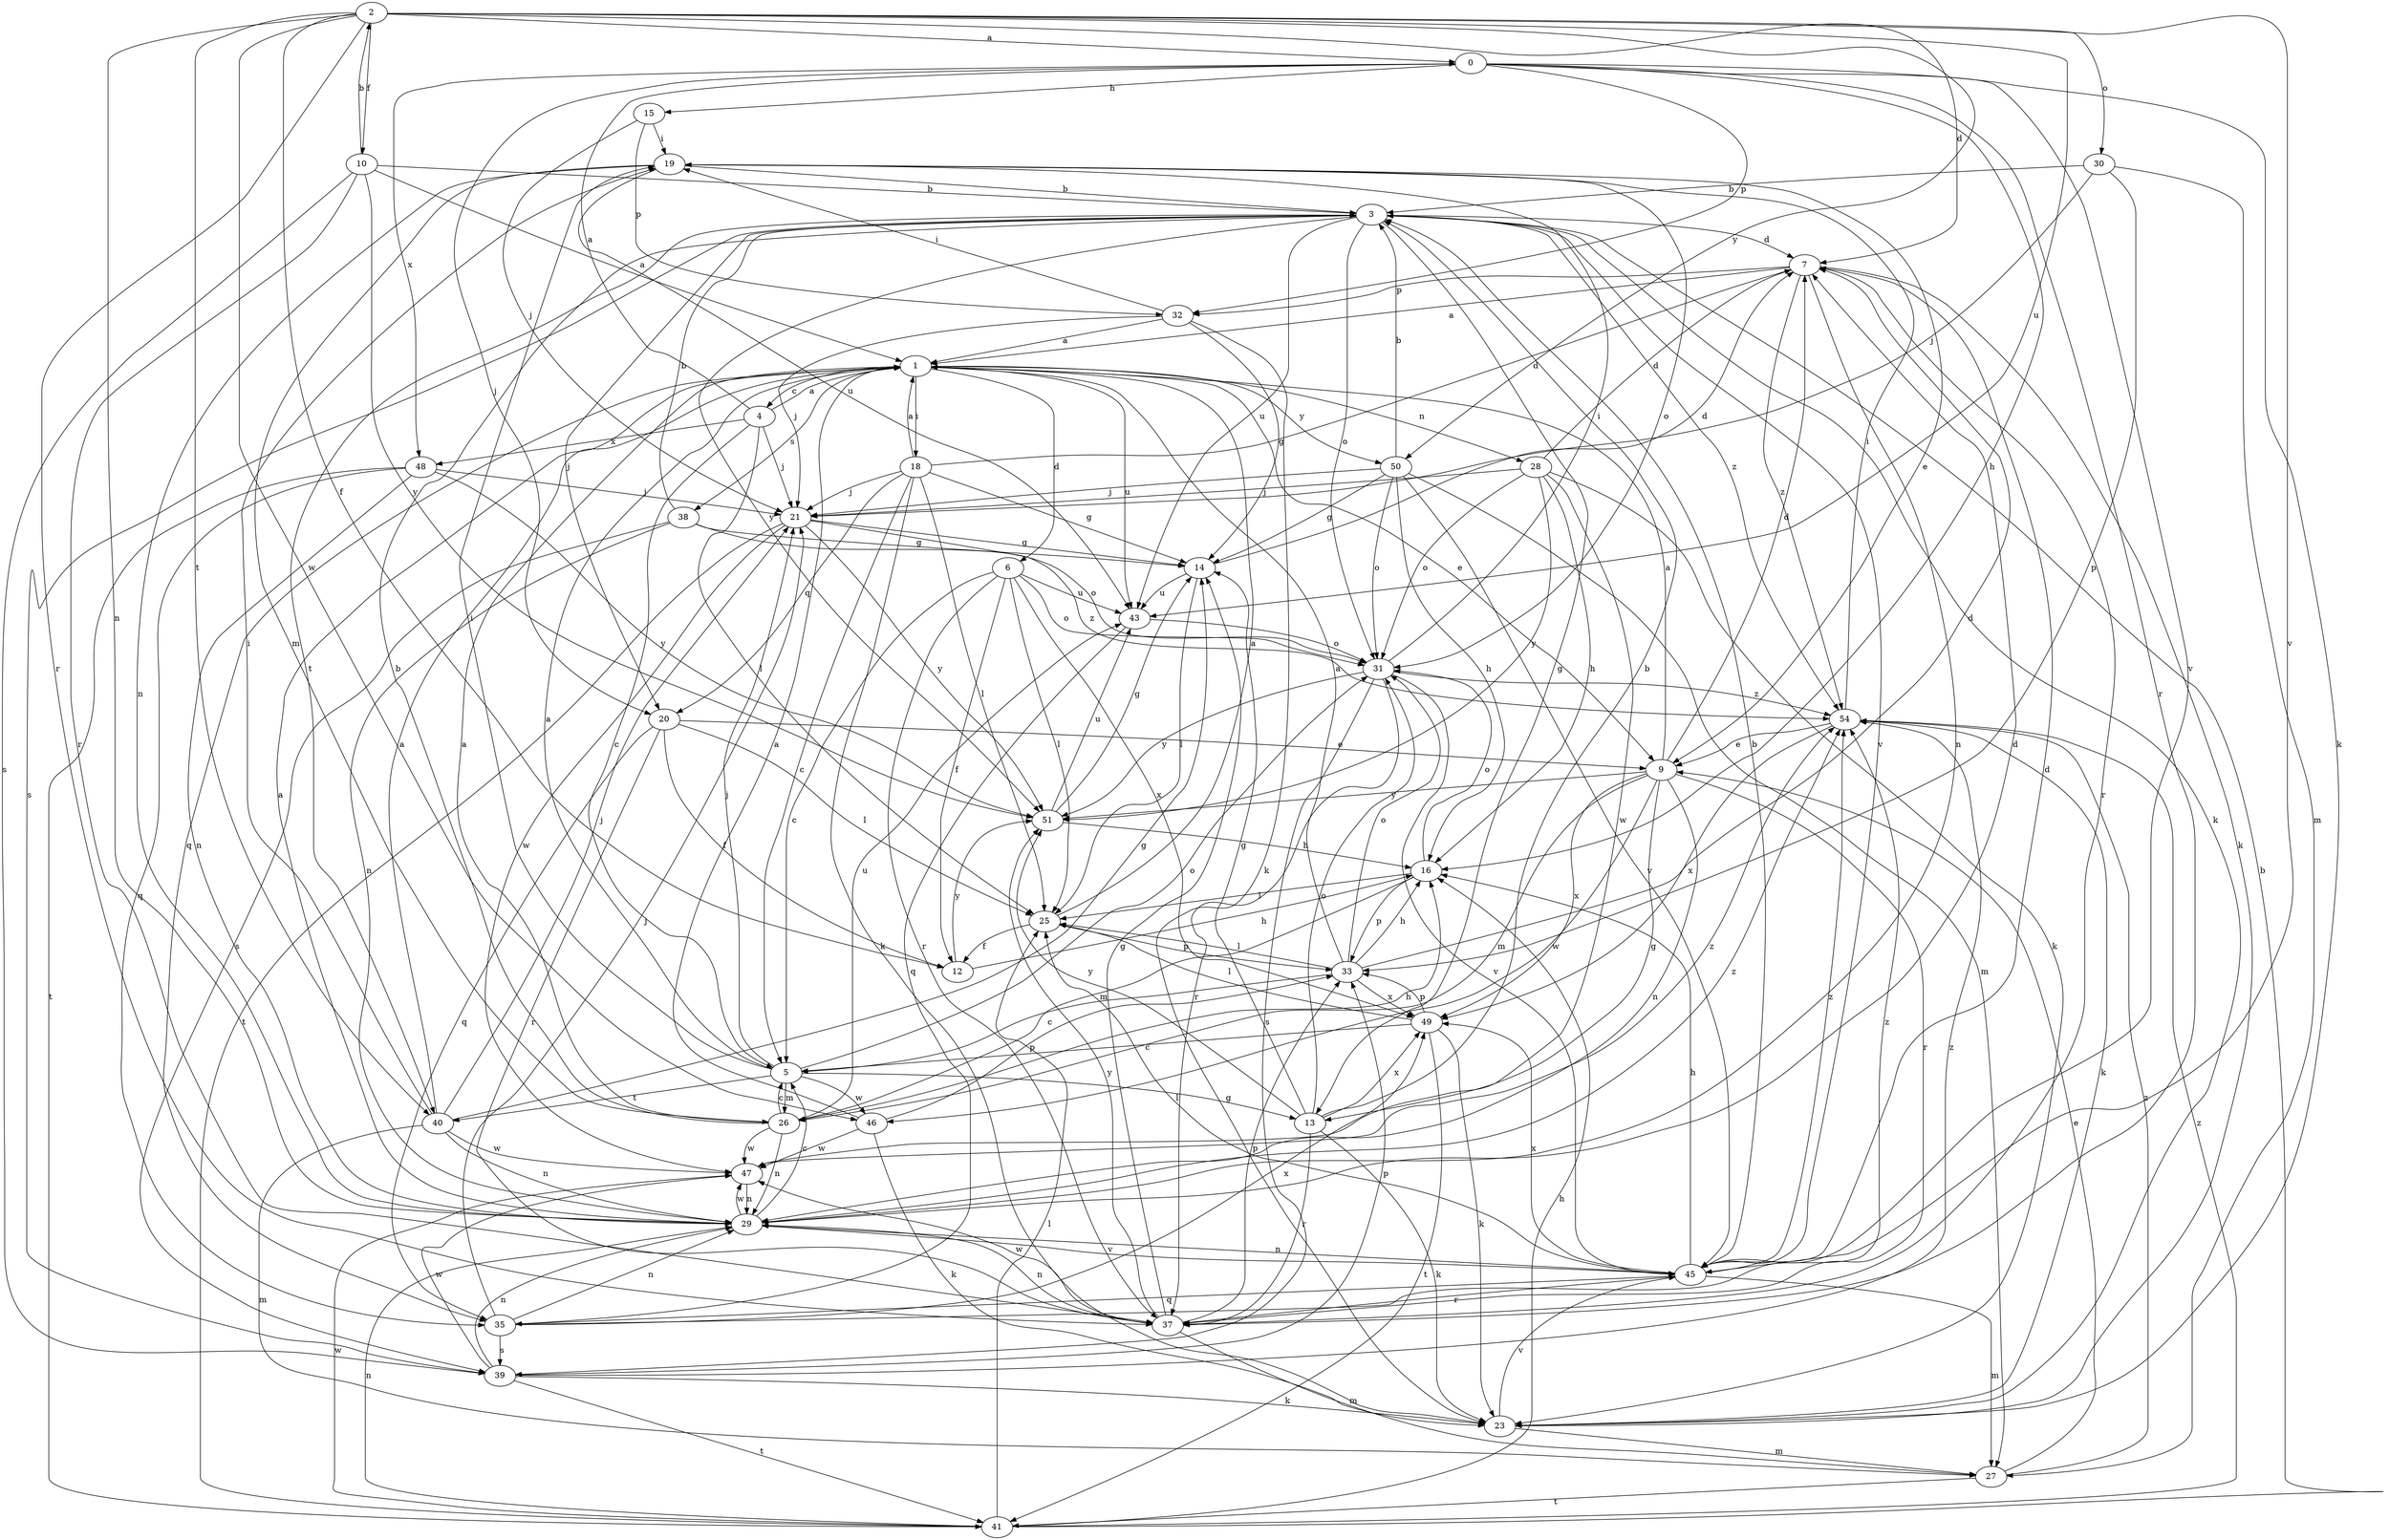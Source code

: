 strict digraph  {
0;
1;
2;
3;
4;
5;
6;
7;
9;
10;
12;
13;
14;
15;
16;
18;
19;
20;
21;
23;
25;
26;
27;
28;
29;
30;
31;
32;
33;
35;
37;
38;
39;
40;
41;
43;
45;
46;
47;
48;
49;
50;
51;
54;
0 -> 15  [label=h];
0 -> 16  [label=h];
0 -> 20  [label=j];
0 -> 23  [label=k];
0 -> 32  [label=p];
0 -> 37  [label=r];
0 -> 45  [label=v];
0 -> 48  [label=x];
1 -> 4  [label=c];
1 -> 6  [label=d];
1 -> 9  [label=e];
1 -> 18  [label=i];
1 -> 28  [label=n];
1 -> 35  [label=q];
1 -> 38  [label=s];
1 -> 43  [label=u];
1 -> 50  [label=y];
2 -> 0  [label=a];
2 -> 7  [label=d];
2 -> 10  [label=f];
2 -> 12  [label=f];
2 -> 29  [label=n];
2 -> 30  [label=o];
2 -> 37  [label=r];
2 -> 40  [label=t];
2 -> 43  [label=u];
2 -> 45  [label=v];
2 -> 46  [label=w];
2 -> 50  [label=y];
3 -> 7  [label=d];
3 -> 13  [label=g];
3 -> 20  [label=j];
3 -> 23  [label=k];
3 -> 31  [label=o];
3 -> 39  [label=s];
3 -> 40  [label=t];
3 -> 43  [label=u];
3 -> 45  [label=v];
3 -> 51  [label=y];
3 -> 54  [label=z];
4 -> 0  [label=a];
4 -> 1  [label=a];
4 -> 5  [label=c];
4 -> 21  [label=j];
4 -> 25  [label=l];
4 -> 48  [label=x];
5 -> 1  [label=a];
5 -> 13  [label=g];
5 -> 19  [label=i];
5 -> 21  [label=j];
5 -> 26  [label=m];
5 -> 31  [label=o];
5 -> 40  [label=t];
5 -> 46  [label=w];
6 -> 5  [label=c];
6 -> 12  [label=f];
6 -> 25  [label=l];
6 -> 31  [label=o];
6 -> 37  [label=r];
6 -> 43  [label=u];
6 -> 49  [label=x];
7 -> 1  [label=a];
7 -> 23  [label=k];
7 -> 29  [label=n];
7 -> 32  [label=p];
7 -> 37  [label=r];
7 -> 54  [label=z];
9 -> 1  [label=a];
9 -> 7  [label=d];
9 -> 13  [label=g];
9 -> 26  [label=m];
9 -> 29  [label=n];
9 -> 37  [label=r];
9 -> 46  [label=w];
9 -> 49  [label=x];
9 -> 51  [label=y];
10 -> 1  [label=a];
10 -> 2  [label=b];
10 -> 3  [label=b];
10 -> 37  [label=r];
10 -> 39  [label=s];
10 -> 51  [label=y];
12 -> 16  [label=h];
12 -> 51  [label=y];
13 -> 3  [label=b];
13 -> 14  [label=g];
13 -> 23  [label=k];
13 -> 31  [label=o];
13 -> 37  [label=r];
13 -> 49  [label=x];
13 -> 51  [label=y];
14 -> 7  [label=d];
14 -> 25  [label=l];
14 -> 43  [label=u];
15 -> 19  [label=i];
15 -> 21  [label=j];
15 -> 32  [label=p];
16 -> 25  [label=l];
16 -> 26  [label=m];
16 -> 31  [label=o];
16 -> 33  [label=p];
18 -> 1  [label=a];
18 -> 5  [label=c];
18 -> 7  [label=d];
18 -> 14  [label=g];
18 -> 21  [label=j];
18 -> 23  [label=k];
18 -> 25  [label=l];
18 -> 20  [label=q];
19 -> 3  [label=b];
19 -> 9  [label=e];
19 -> 26  [label=m];
19 -> 29  [label=n];
19 -> 31  [label=o];
19 -> 43  [label=u];
20 -> 9  [label=e];
20 -> 12  [label=f];
20 -> 25  [label=l];
20 -> 35  [label=q];
20 -> 37  [label=r];
21 -> 14  [label=g];
21 -> 41  [label=t];
21 -> 47  [label=w];
21 -> 51  [label=y];
21 -> 54  [label=z];
23 -> 27  [label=m];
23 -> 45  [label=v];
25 -> 1  [label=a];
25 -> 12  [label=f];
25 -> 33  [label=p];
26 -> 1  [label=a];
26 -> 3  [label=b];
26 -> 5  [label=c];
26 -> 16  [label=h];
26 -> 29  [label=n];
26 -> 43  [label=u];
26 -> 47  [label=w];
27 -> 9  [label=e];
27 -> 41  [label=t];
27 -> 54  [label=z];
28 -> 7  [label=d];
28 -> 16  [label=h];
28 -> 21  [label=j];
28 -> 23  [label=k];
28 -> 31  [label=o];
28 -> 47  [label=w];
28 -> 51  [label=y];
29 -> 1  [label=a];
29 -> 5  [label=c];
29 -> 7  [label=d];
29 -> 45  [label=v];
29 -> 47  [label=w];
29 -> 54  [label=z];
30 -> 3  [label=b];
30 -> 21  [label=j];
30 -> 27  [label=m];
30 -> 33  [label=p];
31 -> 19  [label=i];
31 -> 37  [label=r];
31 -> 39  [label=s];
31 -> 45  [label=v];
31 -> 51  [label=y];
31 -> 54  [label=z];
32 -> 1  [label=a];
32 -> 14  [label=g];
32 -> 19  [label=i];
32 -> 21  [label=j];
32 -> 23  [label=k];
33 -> 1  [label=a];
33 -> 5  [label=c];
33 -> 7  [label=d];
33 -> 16  [label=h];
33 -> 25  [label=l];
33 -> 31  [label=o];
33 -> 49  [label=x];
35 -> 21  [label=j];
35 -> 29  [label=n];
35 -> 39  [label=s];
35 -> 49  [label=x];
35 -> 54  [label=z];
37 -> 14  [label=g];
37 -> 27  [label=m];
37 -> 29  [label=n];
37 -> 33  [label=p];
37 -> 47  [label=w];
37 -> 51  [label=y];
38 -> 3  [label=b];
38 -> 14  [label=g];
38 -> 29  [label=n];
38 -> 31  [label=o];
38 -> 39  [label=s];
39 -> 23  [label=k];
39 -> 29  [label=n];
39 -> 33  [label=p];
39 -> 41  [label=t];
39 -> 47  [label=w];
39 -> 54  [label=z];
40 -> 1  [label=a];
40 -> 14  [label=g];
40 -> 19  [label=i];
40 -> 21  [label=j];
40 -> 27  [label=m];
40 -> 29  [label=n];
40 -> 47  [label=w];
41 -> 3  [label=b];
41 -> 16  [label=h];
41 -> 25  [label=l];
41 -> 29  [label=n];
41 -> 47  [label=w];
41 -> 54  [label=z];
43 -> 31  [label=o];
43 -> 35  [label=q];
45 -> 3  [label=b];
45 -> 7  [label=d];
45 -> 16  [label=h];
45 -> 25  [label=l];
45 -> 27  [label=m];
45 -> 29  [label=n];
45 -> 35  [label=q];
45 -> 37  [label=r];
45 -> 49  [label=x];
45 -> 54  [label=z];
46 -> 1  [label=a];
46 -> 23  [label=k];
46 -> 33  [label=p];
46 -> 47  [label=w];
47 -> 29  [label=n];
47 -> 54  [label=z];
48 -> 21  [label=j];
48 -> 29  [label=n];
48 -> 35  [label=q];
48 -> 41  [label=t];
48 -> 51  [label=y];
49 -> 5  [label=c];
49 -> 23  [label=k];
49 -> 25  [label=l];
49 -> 33  [label=p];
49 -> 41  [label=t];
50 -> 3  [label=b];
50 -> 14  [label=g];
50 -> 16  [label=h];
50 -> 21  [label=j];
50 -> 27  [label=m];
50 -> 31  [label=o];
50 -> 45  [label=v];
51 -> 14  [label=g];
51 -> 16  [label=h];
51 -> 43  [label=u];
54 -> 9  [label=e];
54 -> 19  [label=i];
54 -> 23  [label=k];
54 -> 49  [label=x];
}
